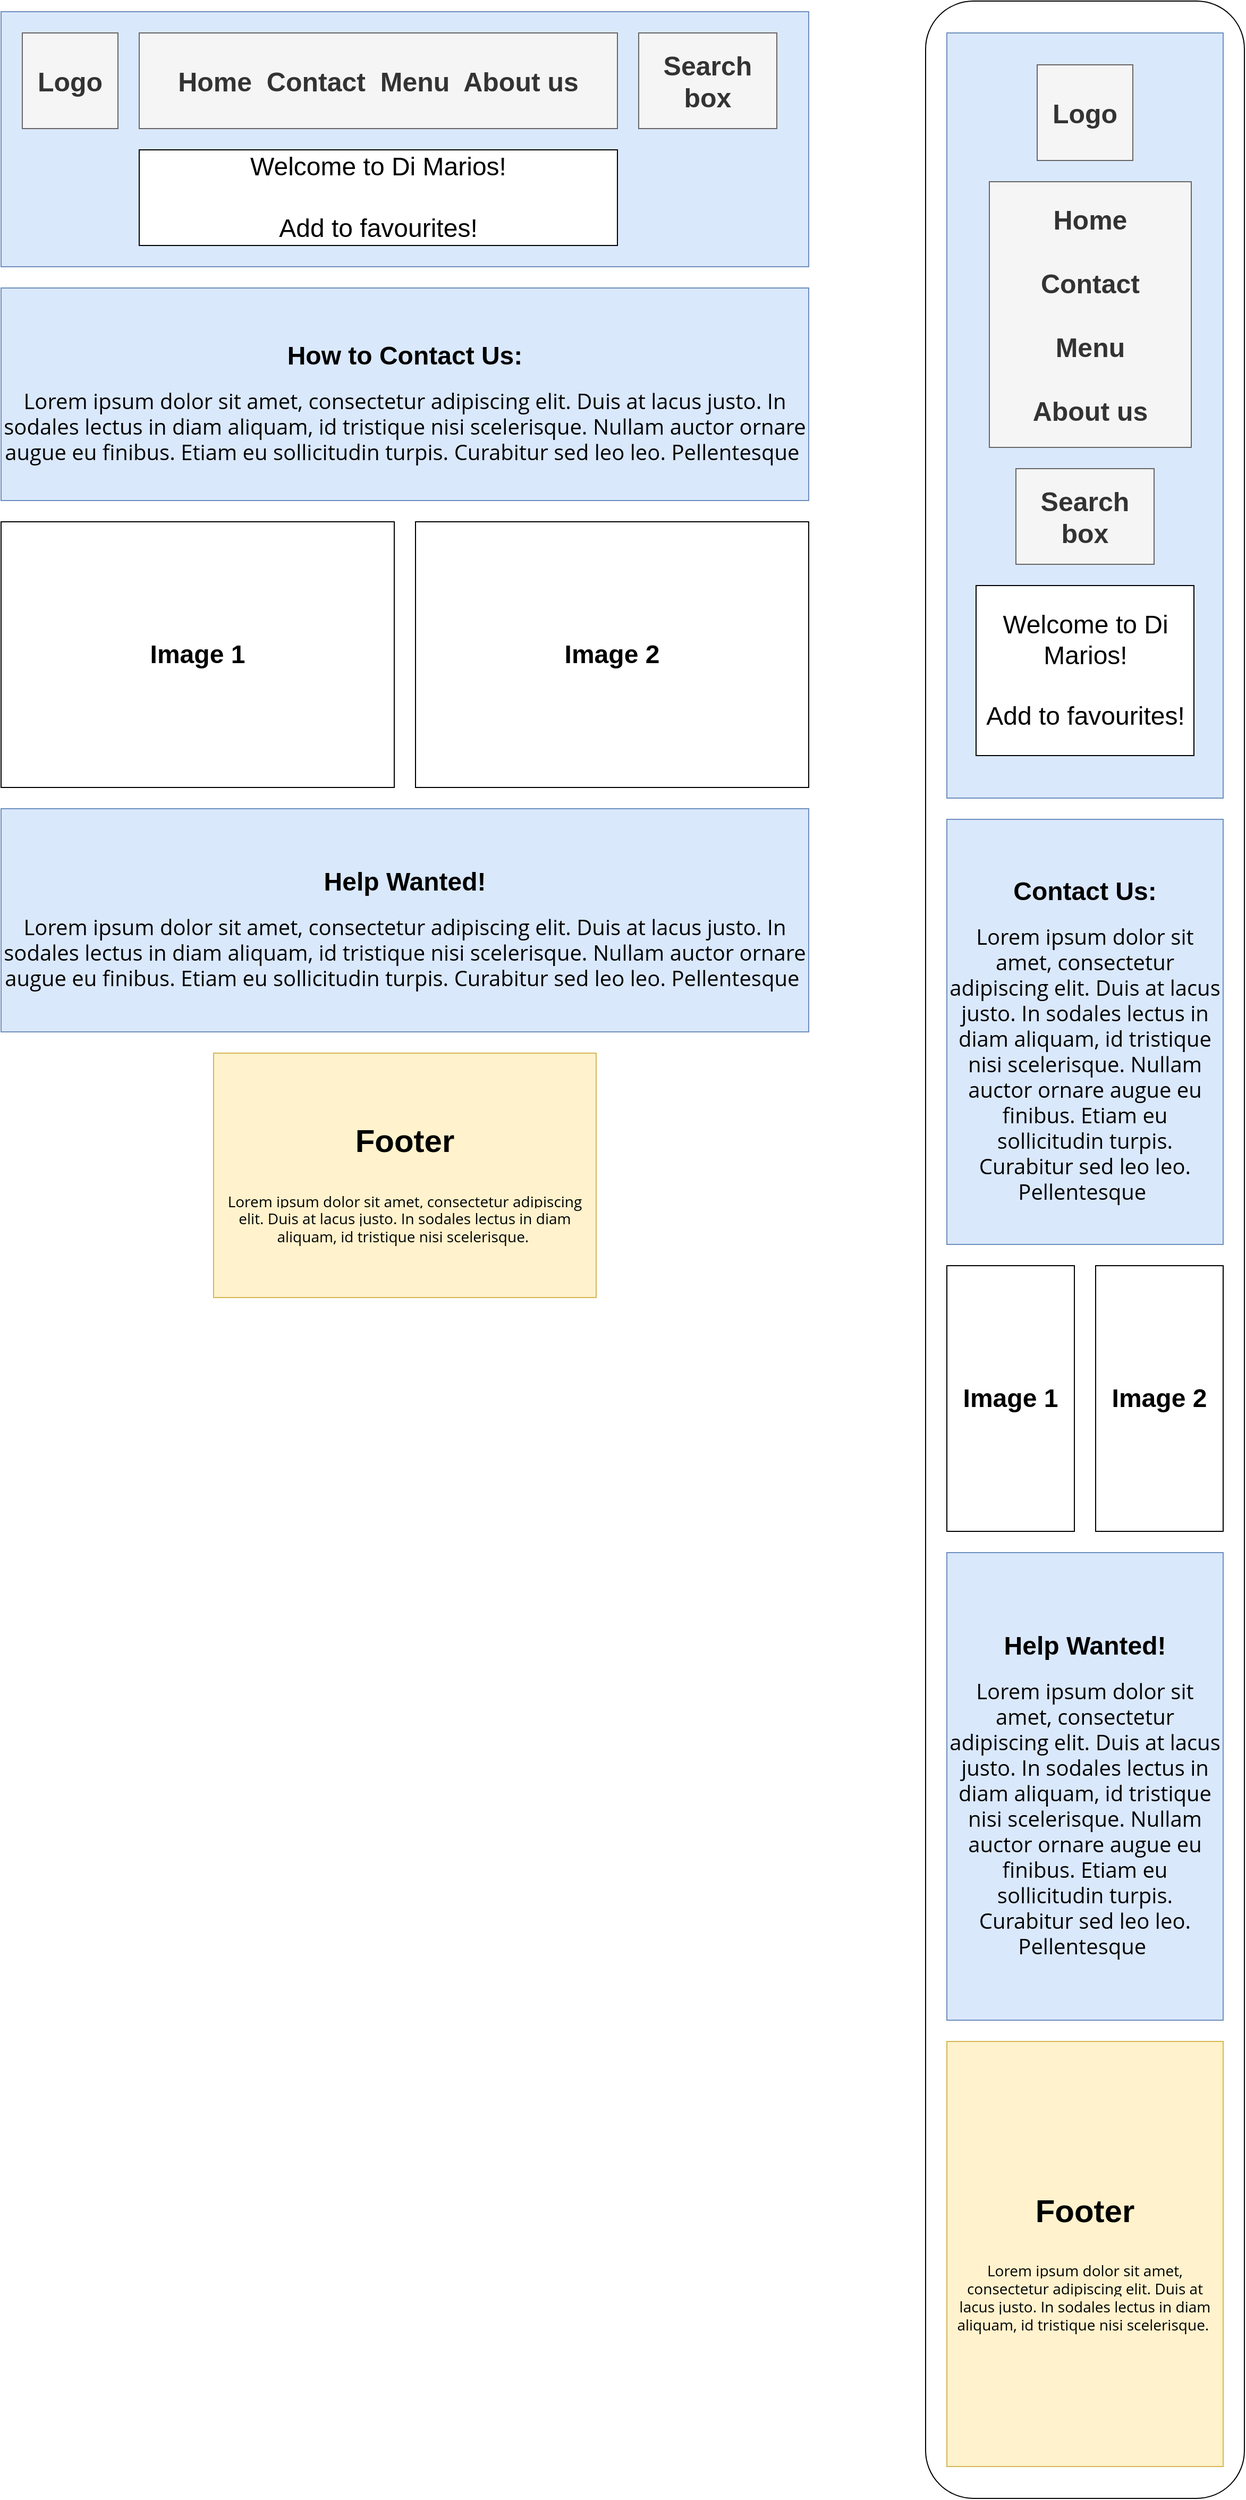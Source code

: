<mxfile version="12.4.3" type="device" pages="1"><diagram id="USTF6LFP2DnVGy3WPLwA" name="Page-1"><mxGraphModel dx="3066" dy="951" grid="1" gridSize="10" guides="1" tooltips="1" connect="1" arrows="1" fold="1" page="1" pageScale="1" pageWidth="850" pageHeight="1100" math="0" shadow="0"><root><mxCell id="0"/><mxCell id="1" parent="0"/><mxCell id="opkxruLbVYQQzFVTmhIj-12" value="&lt;h1&gt;&lt;span style=&quot;background-color: rgb(218 , 232 , 252)&quot;&gt;How to Contact Us:&lt;/span&gt;&lt;/h1&gt;&lt;div&gt;&lt;span style=&quot;font-family: &amp;#34;open sans&amp;#34; , &amp;#34;arial&amp;#34; , sans-serif ; text-align: justify ; background-color: rgb(218 , 232 , 252)&quot;&gt;&lt;font style=&quot;font-size: 20px&quot;&gt;Lorem ipsum dolor sit amet, consectetur adipiscing elit. Duis at lacus justo. In sodales lectus in diam aliquam, id tristique nisi scelerisque. Nullam auctor ornare augue eu finibus. Etiam eu sollicitudin turpis. Curabitur sed leo leo. Pellentesque&amp;nbsp;&lt;/font&gt;&lt;/span&gt;&lt;br&gt;&lt;/div&gt;" style="rounded=0;whiteSpace=wrap;html=1;fillColor=#dae8fc;spacing=2;strokeColor=#6c8ebf;" vertex="1" parent="1"><mxGeometry x="-800" y="310" width="760" height="200" as="geometry"/></mxCell><mxCell id="opkxruLbVYQQzFVTmhIj-1" value="" style="rounded=0;whiteSpace=wrap;html=1;fillColor=#dae8fc;strokeColor=#6c8ebf;" vertex="1" parent="1"><mxGeometry x="-800" y="50" width="760" height="240" as="geometry"/></mxCell><mxCell id="opkxruLbVYQQzFVTmhIj-2" value="&lt;h6&gt;&lt;font style=&quot;font-size: 25px&quot;&gt;Logo&lt;/font&gt;&lt;/h6&gt;" style="whiteSpace=wrap;html=1;aspect=fixed;fillColor=#f5f5f5;strokeColor=#666666;fontColor=#333333;" vertex="1" parent="1"><mxGeometry x="-780" y="70" width="90" height="90" as="geometry"/></mxCell><mxCell id="opkxruLbVYQQzFVTmhIj-4" value="" style="rounded=1;whiteSpace=wrap;html=1;" vertex="1" parent="1"><mxGeometry x="70" y="40" width="300" height="2350" as="geometry"/></mxCell><mxCell id="opkxruLbVYQQzFVTmhIj-5" value="&lt;font style=&quot;font-size: 25px&quot;&gt;&lt;b&gt;Home&amp;nbsp; Contact&amp;nbsp; Menu&amp;nbsp; About us&lt;/b&gt;&lt;/font&gt;" style="rounded=0;whiteSpace=wrap;html=1;fillColor=#f5f5f5;strokeColor=#666666;fontColor=#333333;" vertex="1" parent="1"><mxGeometry x="-670" y="70" width="450" height="90" as="geometry"/></mxCell><mxCell id="opkxruLbVYQQzFVTmhIj-7" value="&lt;h6&gt;&lt;font style=&quot;font-size: 25px&quot;&gt;Search box&lt;/font&gt;&lt;/h6&gt;" style="rounded=0;whiteSpace=wrap;html=1;align=center;fillColor=#f5f5f5;strokeColor=#666666;fontColor=#333333;" vertex="1" parent="1"><mxGeometry x="-200" y="70" width="130" height="90" as="geometry"/></mxCell><mxCell id="opkxruLbVYQQzFVTmhIj-11" value="&lt;font style=&quot;font-size: 24px&quot;&gt;Welcome to Di Marios!&lt;br&gt;&lt;br&gt;Add to favourites!&lt;/font&gt;" style="rounded=0;whiteSpace=wrap;html=1;" vertex="1" parent="1"><mxGeometry x="-670" y="180" width="450" height="90" as="geometry"/></mxCell><mxCell id="opkxruLbVYQQzFVTmhIj-13" value="&lt;h1&gt;Image 1&lt;/h1&gt;" style="rounded=0;whiteSpace=wrap;html=1;fillColor=#ffffff;" vertex="1" parent="1"><mxGeometry x="-800" y="530" width="370" height="250" as="geometry"/></mxCell><mxCell id="opkxruLbVYQQzFVTmhIj-14" value="&lt;h1&gt;Image 2&lt;/h1&gt;" style="rounded=0;whiteSpace=wrap;html=1;fillColor=#ffffff;" vertex="1" parent="1"><mxGeometry x="-410" y="530" width="370" height="250" as="geometry"/></mxCell><mxCell id="opkxruLbVYQQzFVTmhIj-15" value="&lt;h1&gt;&lt;span style=&quot;background-color: rgb(218 , 232 , 252)&quot;&gt;Help Wanted!&lt;/span&gt;&lt;/h1&gt;&lt;div&gt;&lt;span style=&quot;font-family: &amp;#34;open sans&amp;#34; , &amp;#34;arial&amp;#34; , sans-serif ; text-align: justify ; background-color: rgb(218 , 232 , 252)&quot;&gt;&lt;font style=&quot;font-size: 20px&quot;&gt;Lorem ipsum dolor sit amet, consectetur adipiscing elit. Duis at lacus justo. In sodales lectus in diam aliquam, id tristique nisi scelerisque. Nullam auctor ornare augue eu finibus. Etiam eu sollicitudin turpis. Curabitur sed leo leo. Pellentesque&amp;nbsp;&lt;/font&gt;&lt;/span&gt;&lt;br&gt;&lt;/div&gt;" style="rounded=0;whiteSpace=wrap;html=1;fillColor=#dae8fc;spacing=2;strokeColor=#6c8ebf;" vertex="1" parent="1"><mxGeometry x="-800" y="800" width="760" height="210" as="geometry"/></mxCell><mxCell id="opkxruLbVYQQzFVTmhIj-16" value="" style="rounded=0;whiteSpace=wrap;html=1;fillColor=#dae8fc;strokeColor=#6c8ebf;" vertex="1" parent="1"><mxGeometry x="90" y="70" width="260" height="720" as="geometry"/></mxCell><mxCell id="opkxruLbVYQQzFVTmhIj-17" value="&lt;font style=&quot;font-size: 25px&quot;&gt;&lt;b&gt;Logo&lt;/b&gt;&lt;/font&gt;" style="whiteSpace=wrap;html=1;aspect=fixed;fillColor=#f5f5f5;strokeColor=#666666;fontColor=#333333;" vertex="1" parent="1"><mxGeometry x="175" y="100" width="90" height="90" as="geometry"/></mxCell><mxCell id="opkxruLbVYQQzFVTmhIj-18" value="&lt;font style=&quot;font-size: 25px&quot;&gt;&lt;b&gt;Home&lt;br&gt;&lt;br&gt;Contact&lt;br&gt;&lt;br&gt;Menu&lt;br&gt;&lt;br&gt;About us&lt;/b&gt;&lt;/font&gt;" style="rounded=0;whiteSpace=wrap;html=1;fillColor=#f5f5f5;strokeColor=#666666;fontColor=#333333;" vertex="1" parent="1"><mxGeometry x="130" y="210" width="190" height="250" as="geometry"/></mxCell><mxCell id="opkxruLbVYQQzFVTmhIj-19" value="&lt;h6&gt;&lt;font style=&quot;font-size: 25px&quot;&gt;Search box&lt;/font&gt;&lt;/h6&gt;" style="rounded=0;whiteSpace=wrap;html=1;align=center;fillColor=#f5f5f5;strokeColor=#666666;fontColor=#333333;" vertex="1" parent="1"><mxGeometry x="155" y="480" width="130" height="90" as="geometry"/></mxCell><mxCell id="opkxruLbVYQQzFVTmhIj-20" value="&lt;font style=&quot;font-size: 24px&quot;&gt;Welcome to Di Marios!&lt;br&gt;&lt;br&gt;Add to favourites!&lt;/font&gt;" style="rounded=0;whiteSpace=wrap;html=1;" vertex="1" parent="1"><mxGeometry x="117.5" y="590" width="205" height="160" as="geometry"/></mxCell><mxCell id="opkxruLbVYQQzFVTmhIj-21" value="&lt;h1&gt;&lt;font style=&quot;font-size: 30px&quot;&gt;Footer&lt;/font&gt;&lt;/h1&gt;&lt;div&gt;&lt;br&gt;&lt;/div&gt;&lt;div&gt;&lt;span style=&quot;font-family: &amp;#34;open sans&amp;#34; , &amp;#34;arial&amp;#34; , sans-serif ; font-size: 14px ; text-align: justify ; background-color: rgb(255 , 242 , 204)&quot;&gt;Lorem ipsum dolor sit amet, consectetur adipiscing elit. Duis at lacus justo. In sodales lectus in diam aliquam, id tristique nisi scelerisque.&amp;nbsp;&lt;/span&gt;&lt;br&gt;&lt;/div&gt;" style="rounded=0;whiteSpace=wrap;html=1;fillColor=#fff2cc;strokeColor=#d6b656;" vertex="1" parent="1"><mxGeometry x="-600" y="1030" width="360" height="230" as="geometry"/></mxCell><mxCell id="opkxruLbVYQQzFVTmhIj-22" value="&lt;h1&gt;&lt;span style=&quot;background-color: rgb(218 , 232 , 252)&quot;&gt;Contact Us:&lt;/span&gt;&lt;/h1&gt;&lt;div&gt;&lt;span style=&quot;font-family: &amp;#34;open sans&amp;#34; , &amp;#34;arial&amp;#34; , sans-serif ; text-align: justify ; background-color: rgb(218 , 232 , 252)&quot;&gt;&lt;font style=&quot;font-size: 20px&quot;&gt;Lorem ipsum dolor sit amet, consectetur adipiscing elit. Duis at lacus justo. In sodales lectus in diam aliquam, id tristique nisi scelerisque. Nullam auctor ornare augue eu finibus. Etiam eu sollicitudin turpis. Curabitur sed leo leo. Pellentesque&amp;nbsp;&lt;/font&gt;&lt;/span&gt;&lt;br&gt;&lt;/div&gt;" style="rounded=0;whiteSpace=wrap;html=1;fillColor=#dae8fc;spacing=2;strokeColor=#6c8ebf;" vertex="1" parent="1"><mxGeometry x="90" y="810" width="260" height="400" as="geometry"/></mxCell><mxCell id="opkxruLbVYQQzFVTmhIj-23" value="&lt;h1&gt;Image 2&lt;/h1&gt;" style="rounded=0;whiteSpace=wrap;html=1;fillColor=#ffffff;" vertex="1" parent="1"><mxGeometry x="230" y="1230" width="120" height="250" as="geometry"/></mxCell><mxCell id="opkxruLbVYQQzFVTmhIj-24" value="&lt;h1&gt;Image 1&lt;/h1&gt;" style="rounded=0;whiteSpace=wrap;html=1;fillColor=#ffffff;" vertex="1" parent="1"><mxGeometry x="90" y="1230" width="120" height="250" as="geometry"/></mxCell><mxCell id="opkxruLbVYQQzFVTmhIj-25" value="&lt;h1&gt;&lt;span style=&quot;background-color: rgb(218 , 232 , 252)&quot;&gt;Help Wanted!&lt;/span&gt;&lt;/h1&gt;&lt;div&gt;&lt;span style=&quot;font-family: &amp;#34;open sans&amp;#34; , &amp;#34;arial&amp;#34; , sans-serif ; text-align: justify ; background-color: rgb(218 , 232 , 252)&quot;&gt;&lt;font style=&quot;font-size: 20px&quot;&gt;Lorem ipsum dolor sit amet, consectetur adipiscing elit. Duis at lacus justo. In sodales lectus in diam aliquam, id tristique nisi scelerisque. Nullam auctor ornare augue eu finibus. Etiam eu sollicitudin turpis. Curabitur sed leo leo. Pellentesque&amp;nbsp;&lt;/font&gt;&lt;/span&gt;&lt;br&gt;&lt;/div&gt;" style="rounded=0;whiteSpace=wrap;html=1;fillColor=#dae8fc;spacing=2;strokeColor=#6c8ebf;" vertex="1" parent="1"><mxGeometry x="90" y="1500" width="260" height="440" as="geometry"/></mxCell><mxCell id="opkxruLbVYQQzFVTmhIj-26" value="&lt;h1&gt;&lt;font style=&quot;font-size: 30px&quot;&gt;Footer&lt;/font&gt;&lt;/h1&gt;&lt;div&gt;&lt;br&gt;&lt;/div&gt;&lt;div&gt;&lt;span style=&quot;font-family: &amp;#34;open sans&amp;#34; , &amp;#34;arial&amp;#34; , sans-serif ; font-size: 14px ; text-align: justify ; background-color: rgb(255 , 242 , 204)&quot;&gt;Lorem ipsum dolor sit amet, consectetur adipiscing elit. Duis at lacus justo. In sodales lectus in diam aliquam, id tristique nisi scelerisque.&amp;nbsp;&lt;/span&gt;&lt;br&gt;&lt;/div&gt;" style="rounded=0;whiteSpace=wrap;html=1;fillColor=#fff2cc;strokeColor=#d6b656;" vertex="1" parent="1"><mxGeometry x="90" y="1960" width="260" height="400" as="geometry"/></mxCell></root></mxGraphModel></diagram></mxfile>